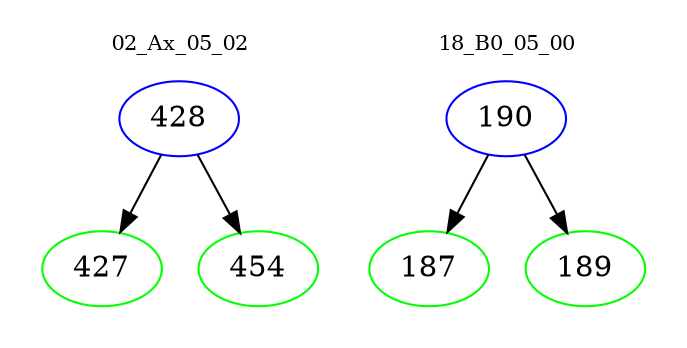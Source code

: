 digraph{
subgraph cluster_0 {
color = white
label = "02_Ax_05_02";
fontsize=10;
T0_428 [label="428", color="blue"]
T0_428 -> T0_427 [color="black"]
T0_427 [label="427", color="green"]
T0_428 -> T0_454 [color="black"]
T0_454 [label="454", color="green"]
}
subgraph cluster_1 {
color = white
label = "18_B0_05_00";
fontsize=10;
T1_190 [label="190", color="blue"]
T1_190 -> T1_187 [color="black"]
T1_187 [label="187", color="green"]
T1_190 -> T1_189 [color="black"]
T1_189 [label="189", color="green"]
}
}
